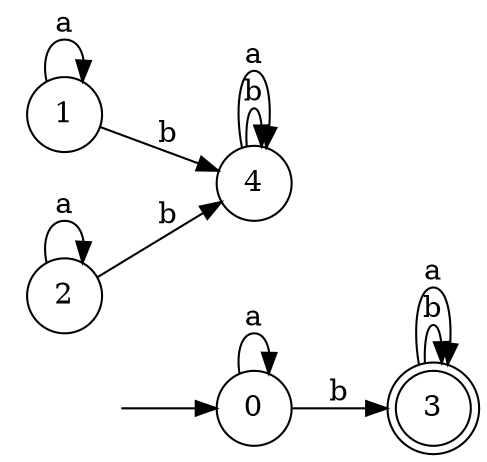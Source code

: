 digraph {
  rankdir=LR;
  0 [label="0", shape = circle];
  0 -> 3 [label="b"];
  0 -> 0 [label="a"];
  1 [label="1", shape = circle];
  1 -> 4 [label="b"];
  1 -> 1 [label="a"];
  2 [label="2", shape = circle];
  2 -> 4 [label="b"];
  2 -> 2 [label="a"];
  3 [label="3", shape = doublecircle];
  3 -> 3 [label="b"];
  3 -> 3 [label="a"];
  4 [label="4", shape = circle];
  4 -> 4 [label="b"];
  4 -> 4 [label="a"];
  5 [label="", shape = plaintext];
  5 -> 0 [label=""];
}

